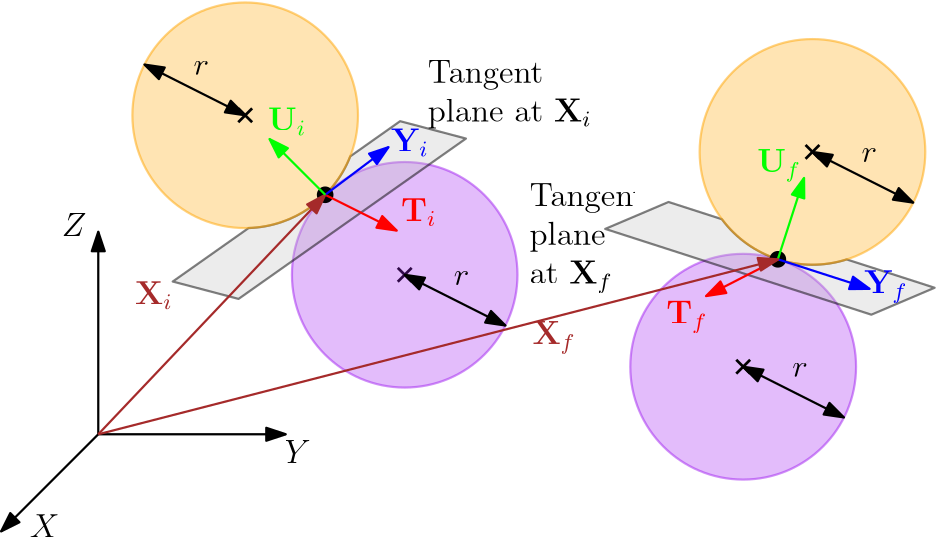 <?xml version="1.0"?>
<!DOCTYPE ipe SYSTEM "ipe.dtd">
<ipe version="70218" creator="Ipe 7.2.23">
<info created="D:20240711120018" modified="D:20240711144214"/>
<ipestyle name="basic">
<symbol name="arrow/arc(spx)">
<path stroke="sym-stroke" fill="sym-stroke" pen="sym-pen">
0 0 m
-1 0.333 l
-1 -0.333 l
h
</path>
</symbol>
<symbol name="arrow/farc(spx)">
<path stroke="sym-stroke" fill="white" pen="sym-pen">
0 0 m
-1 0.333 l
-1 -0.333 l
h
</path>
</symbol>
<symbol name="arrow/ptarc(spx)">
<path stroke="sym-stroke" fill="sym-stroke" pen="sym-pen">
0 0 m
-1 0.333 l
-0.8 0 l
-1 -0.333 l
h
</path>
</symbol>
<symbol name="arrow/fptarc(spx)">
<path stroke="sym-stroke" fill="white" pen="sym-pen">
0 0 m
-1 0.333 l
-0.8 0 l
-1 -0.333 l
h
</path>
</symbol>
<symbol name="mark/circle(sx)" transformations="translations">
<path fill="sym-stroke">
0.6 0 0 0.6 0 0 e
0.4 0 0 0.4 0 0 e
</path>
</symbol>
<symbol name="mark/disk(sx)" transformations="translations">
<path fill="sym-stroke">
0.6 0 0 0.6 0 0 e
</path>
</symbol>
<symbol name="mark/fdisk(sfx)" transformations="translations">
<group>
<path fill="sym-fill">
0.5 0 0 0.5 0 0 e
</path>
<path fill="sym-stroke" fillrule="eofill">
0.6 0 0 0.6 0 0 e
0.4 0 0 0.4 0 0 e
</path>
</group>
</symbol>
<symbol name="mark/box(sx)" transformations="translations">
<path fill="sym-stroke" fillrule="eofill">
-0.6 -0.6 m
0.6 -0.6 l
0.6 0.6 l
-0.6 0.6 l
h
-0.4 -0.4 m
0.4 -0.4 l
0.4 0.4 l
-0.4 0.4 l
h
</path>
</symbol>
<symbol name="mark/square(sx)" transformations="translations">
<path fill="sym-stroke">
-0.6 -0.6 m
0.6 -0.6 l
0.6 0.6 l
-0.6 0.6 l
h
</path>
</symbol>
<symbol name="mark/fsquare(sfx)" transformations="translations">
<group>
<path fill="sym-fill">
-0.5 -0.5 m
0.5 -0.5 l
0.5 0.5 l
-0.5 0.5 l
h
</path>
<path fill="sym-stroke" fillrule="eofill">
-0.6 -0.6 m
0.6 -0.6 l
0.6 0.6 l
-0.6 0.6 l
h
-0.4 -0.4 m
0.4 -0.4 l
0.4 0.4 l
-0.4 0.4 l
h
</path>
</group>
</symbol>
<symbol name="mark/cross(sx)" transformations="translations">
<group>
<path fill="sym-stroke">
-0.43 -0.57 m
0.57 0.43 l
0.43 0.57 l
-0.57 -0.43 l
h
</path>
<path fill="sym-stroke">
-0.43 0.57 m
0.57 -0.43 l
0.43 -0.57 l
-0.57 0.43 l
h
</path>
</group>
</symbol>
<symbol name="arrow/fnormal(spx)">
<path stroke="sym-stroke" fill="white" pen="sym-pen">
0 0 m
-1 0.333 l
-1 -0.333 l
h
</path>
</symbol>
<symbol name="arrow/pointed(spx)">
<path stroke="sym-stroke" fill="sym-stroke" pen="sym-pen">
0 0 m
-1 0.333 l
-0.8 0 l
-1 -0.333 l
h
</path>
</symbol>
<symbol name="arrow/fpointed(spx)">
<path stroke="sym-stroke" fill="white" pen="sym-pen">
0 0 m
-1 0.333 l
-0.8 0 l
-1 -0.333 l
h
</path>
</symbol>
<symbol name="arrow/linear(spx)">
<path stroke="sym-stroke" pen="sym-pen">
-1 0.333 m
0 0 l
-1 -0.333 l
</path>
</symbol>
<symbol name="arrow/fdouble(spx)">
<path stroke="sym-stroke" fill="white" pen="sym-pen">
0 0 m
-1 0.333 l
-1 -0.333 l
h
-1 0 m
-2 0.333 l
-2 -0.333 l
h
</path>
</symbol>
<symbol name="arrow/double(spx)">
<path stroke="sym-stroke" fill="sym-stroke" pen="sym-pen">
0 0 m
-1 0.333 l
-1 -0.333 l
h
-1 0 m
-2 0.333 l
-2 -0.333 l
h
</path>
</symbol>
<symbol name="arrow/mid-normal(spx)">
<path stroke="sym-stroke" fill="sym-stroke" pen="sym-pen">
0.5 0 m
-0.5 0.333 l
-0.5 -0.333 l
h
</path>
</symbol>
<symbol name="arrow/mid-fnormal(spx)">
<path stroke="sym-stroke" fill="white" pen="sym-pen">
0.5 0 m
-0.5 0.333 l
-0.5 -0.333 l
h
</path>
</symbol>
<symbol name="arrow/mid-pointed(spx)">
<path stroke="sym-stroke" fill="sym-stroke" pen="sym-pen">
0.5 0 m
-0.5 0.333 l
-0.3 0 l
-0.5 -0.333 l
h
</path>
</symbol>
<symbol name="arrow/mid-fpointed(spx)">
<path stroke="sym-stroke" fill="white" pen="sym-pen">
0.5 0 m
-0.5 0.333 l
-0.3 0 l
-0.5 -0.333 l
h
</path>
</symbol>
<symbol name="arrow/mid-double(spx)">
<path stroke="sym-stroke" fill="sym-stroke" pen="sym-pen">
1 0 m
0 0.333 l
0 -0.333 l
h
0 0 m
-1 0.333 l
-1 -0.333 l
h
</path>
</symbol>
<symbol name="arrow/mid-fdouble(spx)">
<path stroke="sym-stroke" fill="white" pen="sym-pen">
1 0 m
0 0.333 l
0 -0.333 l
h
0 0 m
-1 0.333 l
-1 -0.333 l
h
</path>
</symbol>
<anglesize name="22.5 deg" value="22.5"/>
<anglesize name="30 deg" value="30"/>
<anglesize name="45 deg" value="45"/>
<anglesize name="60 deg" value="60"/>
<anglesize name="90 deg" value="90"/>
<arrowsize name="large" value="10"/>
<arrowsize name="small" value="5"/>
<arrowsize name="tiny" value="3"/>
<color name="blue" value="0 0 1"/>
<color name="brown" value="0.647 0.165 0.165"/>
<color name="darkblue" value="0 0 0.545"/>
<color name="darkcyan" value="0 0.545 0.545"/>
<color name="darkgray" value="0.663"/>
<color name="darkgreen" value="0 0.392 0"/>
<color name="darkmagenta" value="0.545 0 0.545"/>
<color name="darkorange" value="1 0.549 0"/>
<color name="darkred" value="0.545 0 0"/>
<color name="gold" value="1 0.843 0"/>
<color name="gray" value="0.745"/>
<color name="green" value="0 1 0"/>
<color name="lightblue" value="0.678 0.847 0.902"/>
<color name="lightcyan" value="0.878 1 1"/>
<color name="lightgray" value="0.827"/>
<color name="lightgreen" value="0.565 0.933 0.565"/>
<color name="lightyellow" value="1 1 0.878"/>
<color name="navy" value="0 0 0.502"/>
<color name="orange" value="1 0.647 0"/>
<color name="pink" value="1 0.753 0.796"/>
<color name="purple" value="0.627 0.125 0.941"/>
<color name="red" value="1 0 0"/>
<color name="seagreen" value="0.18 0.545 0.341"/>
<color name="turquoise" value="0.251 0.878 0.816"/>
<color name="violet" value="0.933 0.51 0.933"/>
<color name="yellow" value="1 1 0"/>
<dashstyle name="dash dot dotted" value="[4 2 1 2 1 2] 0"/>
<dashstyle name="dash dotted" value="[4 2 1 2] 0"/>
<dashstyle name="dashed" value="[4] 0"/>
<dashstyle name="dotted" value="[1 3] 0"/>
<gridsize name="10 pts (~3.5 mm)" value="10"/>
<gridsize name="14 pts (~5 mm)" value="14"/>
<gridsize name="16 pts (~6 mm)" value="16"/>
<gridsize name="20 pts (~7 mm)" value="20"/>
<gridsize name="28 pts (~10 mm)" value="28"/>
<gridsize name="32 pts (~12 mm)" value="32"/>
<gridsize name="4 pts" value="4"/>
<gridsize name="56 pts (~20 mm)" value="56"/>
<gridsize name="8 pts (~3 mm)" value="8"/>
<opacity name="10%" value="0.1"/>
<opacity name="30%" value="0.3"/>
<opacity name="50%" value="0.5"/>
<opacity name="75%" value="0.75"/>
<pen name="fat" value="1.2"/>
<pen name="heavier" value="0.8"/>
<pen name="ultrafat" value="2"/>
<symbolsize name="large" value="5"/>
<symbolsize name="small" value="2"/>
<symbolsize name="tiny" value="1.1"/>
<textsize name="Huge" value="\Huge"/>
<textsize name="LARGE" value="\LARGE"/>
<textsize name="Large" value="\Large"/>
<textsize name="footnote" value="\footnotesize"/>
<textsize name="huge" value="\huge"/>
<textsize name="large" value="\large"/>
<textsize name="small" value="\small"/>
<textsize name="tiny" value="\tiny"/>
<textstyle name="center" begin="\begin{center}" end="\end{center}"/>
<textstyle name="item" begin="\begin{itemize}\item{}" end="\end{itemize}"/>
<textstyle name="itemize" begin="\begin{itemize}" end="\end{itemize}"/>
<tiling name="falling" angle="-60" step="4" width="1"/>
<tiling name="rising" angle="30" step="4" width="1"/>
</ipestyle>
<page>
<layer name="alpha"/>
<view layers="alpha" active="alpha"/>
<path layer="alpha" matrix="1 0 0 1 25.2698 0" stroke="black" pen="heavier" arrow="normal/normal">
162.456 533.684 m
229.942 533.684 l
</path>
<path matrix="1 0 0 1 25.2698 0" stroke="black" pen="heavier" arrow="normal/normal">
162.456 533.684 m
162.456 606.589 l
</path>
<path matrix="1 0 0 1 25.2698 0" stroke="black" pen="heavier" arrow="normal/normal">
162.456 533.684 m
127.481 498.709 l
</path>
<text matrix="1 0 0 1 40.0133 14.6121" transformations="translations" pos="123.048 481.961" stroke="black" type="label" width="10.655" height="8.169" depth="0" valign="baseline" size="large" style="math">X</text>
<text matrix="1 0 0 1 131.759 41.3377" transformations="translations" pos="123.048 481.961" stroke="black" type="label" width="9.393" height="8.169" depth="0" valign="baseline" size="large" style="math">Y</text>
<text matrix="1 0 0 1 51.555 123.114" transformations="translations" pos="123.048 481.961" stroke="black" type="label" width="8.871" height="8.169" depth="0" valign="baseline" size="large" style="math">Z</text>
<path stroke="purple" fill="purple" pen="heavier" opacity="30%" stroke-opacity="50%">
40.6323 0 0 40.6323 419.898 558.005 e
</path>
<use name="mark/cross(sx)" pos="298.045 591.095" size="large" stroke="black"/>
<use name="mark/cross(sx)" pos="419.898 558.005" size="large" stroke="black"/>
<path matrix="1 0 0 1 0.00037029 0.00013351" stroke="purple" fill="purple" pen="heavier" opacity="30%" stroke-opacity="50%">
40.5923 0 0 40.5923 298.045 591.095 e
</path>
<text matrix="1 0 0 1 -9.09842 22.129" transformations="translations" pos="315.403 646.234" stroke="black" type="minipage" width="61.3321" height="14.702" depth="9.74" valign="top" size="large">Tangent plane at $\mathbf{X}_i$</text>
<path matrix="1 0 0 1 165.671 -21.5829" stroke="black" fill="gray" pen="heavier" opacity="30%" stroke-opacity="50%">
76.1789 629.513 m
40.604 0 0 40.604 74.9476 670.099 112.764 655.312 a
130.721 667.976 l
154.415 661.719 l
72.554 603.992 l
48.86 610.249 l
h
</path>
<text matrix="1 0 0 1 -13.8459 -10.5992" transformations="translations" pos="214.839 591.059" stroke="brown" type="label" width="13.538" height="8.206" depth="1.79" valign="baseline" size="large" style="math">\mathbf{X}_i</text>
<path matrix="1 0 0 1 -0.00000295 0.00016008" stroke="orange" fill="orange" pen="heavier" opacity="30%" stroke-opacity="50%">
40.604 0 0 40.604 240.618 648.516 e
</path>
<use matrix="1 0 0 1 0.074318 0.0930035" name="mark/disk(sx)" pos="269.331 619.804" size="large" stroke="black"/>
<path matrix="0.999468 0 0 0.999468 0.218445 0.422569" stroke="red" pen="heavier" arrow="normal/normal">
269.331 619.804 m
295.115 606.912 l
</path>
<path matrix="1.22413 0 0 0.754125 -60.2703 152.489" stroke="blue" pen="heavier" arrow="normal/normal">
269.331 619.804 m
287.944 642.546 l
</path>
<path matrix="0.764531 0 0 1.0012 63.5228 -0.641113" stroke="brown" pen="heavier" arrow="normal/normal">
162.456 533.684 m
269.331 619.804 l
</path>
<text matrix="1 0 0 1 42.2981 -38.4602" transformations="translations" pos="254.45 648.903" stroke="red" type="label" width="12.735" height="8.206" depth="1.79" valign="baseline" size="large" style="math">\mathbf{T}_i</text>
<path matrix="1 0 0 1 0.102358 0.103445" stroke="green" pen="heavier" arrow="normal/normal">
269.331 619.804 m
249.276 639.859 l
</path>
<text matrix="1 0 0 1 -5.5917 -5.82868" transformations="translations" pos="254.45 648.903" stroke="green" type="label" width="13.718" height="8.206" depth="1.79" valign="baseline" size="large" style="math">\mathbf{U}_i</text>
<text matrix="1 0 0 1 38.6434 -13.3962" transformations="translations" pos="254.45 648.903" stroke="blue" type="label" width="13.538" height="8.206" depth="1.79" valign="baseline" size="large" style="math">\mathbf{Y}_i</text>
<use matrix="1 0 0 1 0.175739 -2.8861" name="mark/cross(sx)" pos="240.443 651.402" size="large" stroke="black"/>
<text matrix="1 0 0 1 -3.63133 -6.39845" transformations="translations" pos="225.663 669.521" stroke="black" type="label" width="5.6" height="5.147" depth="0" valign="baseline" size="large" style="math">r</text>
<path matrix="1 0 0 1 0.0001911 -0.00006837" stroke="black" pen="heavier" arrow="normal/normal" rarrow="normal/normal">
240.618 648.516 m
204.353 666.778 l
</path>
<text matrix="1 0 0 1 90.061 -82.0813" transformations="translations" pos="225.663 669.521" stroke="black" type="label" width="5.6" height="5.147" depth="0" valign="baseline" size="large" style="math">r</text>
<path matrix="1 0 0 1 93.6926 -75.6829" stroke="black" pen="heavier" arrow="normal/normal" rarrow="normal/normal">
240.618 648.516 m
204.353 666.778 l
</path>
<text matrix="1 0 0 1 211.914 -115.171" transformations="translations" pos="225.663 669.521" stroke="black" type="label" width="5.6" height="5.147" depth="0" valign="baseline" size="large" style="math">r</text>
<path matrix="1 0 0 1 215.545 -108.773" stroke="black" pen="heavier" arrow="normal/normal" rarrow="normal/normal">
240.618 648.516 m
204.353 666.778 l
</path>
<path stroke="black" fill="gray" pen="heavier" opacity="30%" stroke-opacity="50%">
412.235 611.107 m
40.6207 0 0 40.6207 444.839 635.336 457.157 596.628 a
488.805 586.427 l
466.029 576.734 l
370.227 607.612 l
393.003 617.306 l
h
</path>
<path matrix="1 0 0 1 -0.00049607 0.00000103" stroke="orange" fill="orange" pen="heavier" opacity="30%" stroke-opacity="50%">
40.6207 0 0 40.6207 444.839 635.336 e
</path>
<use matrix="1 0 0 1 -0.00036844 -0.00010067" name="mark/disk(sx)" pos="432.375 596.674" size="large" stroke="black"/>
<path matrix="0.951781 -0.306779 0.306779 0.951781 -162.198 161.415" stroke="blue" pen="heavier" arrow="normal/normal">
432.375 596.674 m
467.068 596.674 l
</path>
<path matrix="0.951781 -0.306779 0.306779 0.951781 -162.198 161.415" stroke="red" pen="heavier" arrow="normal/normal">
432.375 596.674 m
411.837 576.136 l
</path>
<path matrix="0.951781 -0.306779 0.306779 0.951781 -162.198 161.415" stroke="green" pen="heavier" arrow="normal/normal">
432.375 596.674 m
432.375 627.435 l
</path>
<text matrix="1 0 0 1 137.747 -75.3431" transformations="translations" pos="254.45 648.903" stroke="red" type="label" width="14.799" height="8.206" depth="3.34" valign="baseline" size="large" style="math">\mathbf{T}_f</text>
<text matrix="1 0 0 1 209.006 -64.4827" transformations="translations" pos="254.45 648.903" stroke="blue" type="label" width="15.601" height="8.206" depth="3.34" valign="baseline" size="large" style="math">\mathbf{Y}_f</text>
<text matrix="1 0 0 1 170.469 -20.7612" transformations="translations" pos="254.45 648.903" stroke="green" type="label" width="15.781" height="8.206" depth="3.34" valign="baseline" size="large" style="math">\mathbf{U}_f</text>
<use matrix="1 0 0 1 -4.66818 -3.93289" name="mark/cross(sx)" pos="449.507 639.268" size="large" stroke="black"/>
<text matrix="1 0 0 1 236.854 -37.8409" transformations="translations" pos="225.663 669.521" stroke="black" type="label" width="5.6" height="5.147" depth="0" valign="baseline" size="large" style="math">r</text>
<path matrix="1 0 0 1 240.486 -31.4426" stroke="black" pen="heavier" arrow="normal/normal" rarrow="normal/normal">
240.618 648.516 m
204.353 666.778 l
</path>
<text matrix="1 0 0 1 27.5852 -22.1948" transformations="translations" pos="315.403 646.234" stroke="black" type="minipage" width="37.823" height="22.178" depth="17.23" valign="top" size="large">Tangent plane at $\mathbf{X}_f$</text>
<path matrix="0.906415 0 0 1 40.4732 0" stroke="brown" pen="heavier" arrow="normal/normal">
162.456 533.684 m
432.475 596.642 l
</path>
<text matrix="1 0 0 1 129.168 -24.9009" transformations="translations" pos="214.839 591.059" stroke="brown" type="label" width="15.601" height="8.206" depth="3.34" valign="baseline" size="large" style="math">\mathbf{X}_f</text>
</page>
</ipe>
